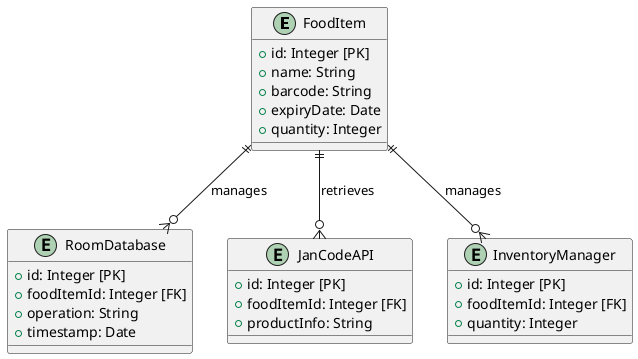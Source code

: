 @startuml
entity FoodItem {
    +id: Integer [PK]
    +name: String
    +barcode: String
    +expiryDate: Date
    +quantity: Integer
}

entity RoomDatabase {
    +id: Integer [PK]
    +foodItemId: Integer [FK]
    +operation: String
    +timestamp: Date
}

entity JanCodeAPI {
    +id: Integer [PK]
    +foodItemId: Integer [FK]
    +productInfo: String
}

entity InventoryManager {
    +id: Integer [PK]
    +foodItemId: Integer [FK]
    +quantity: Integer
}

FoodItem ||--o{ RoomDatabase : manages
FoodItem ||--o{ JanCodeAPI : retrieves
FoodItem ||--o{ InventoryManager : manages
@enduml
